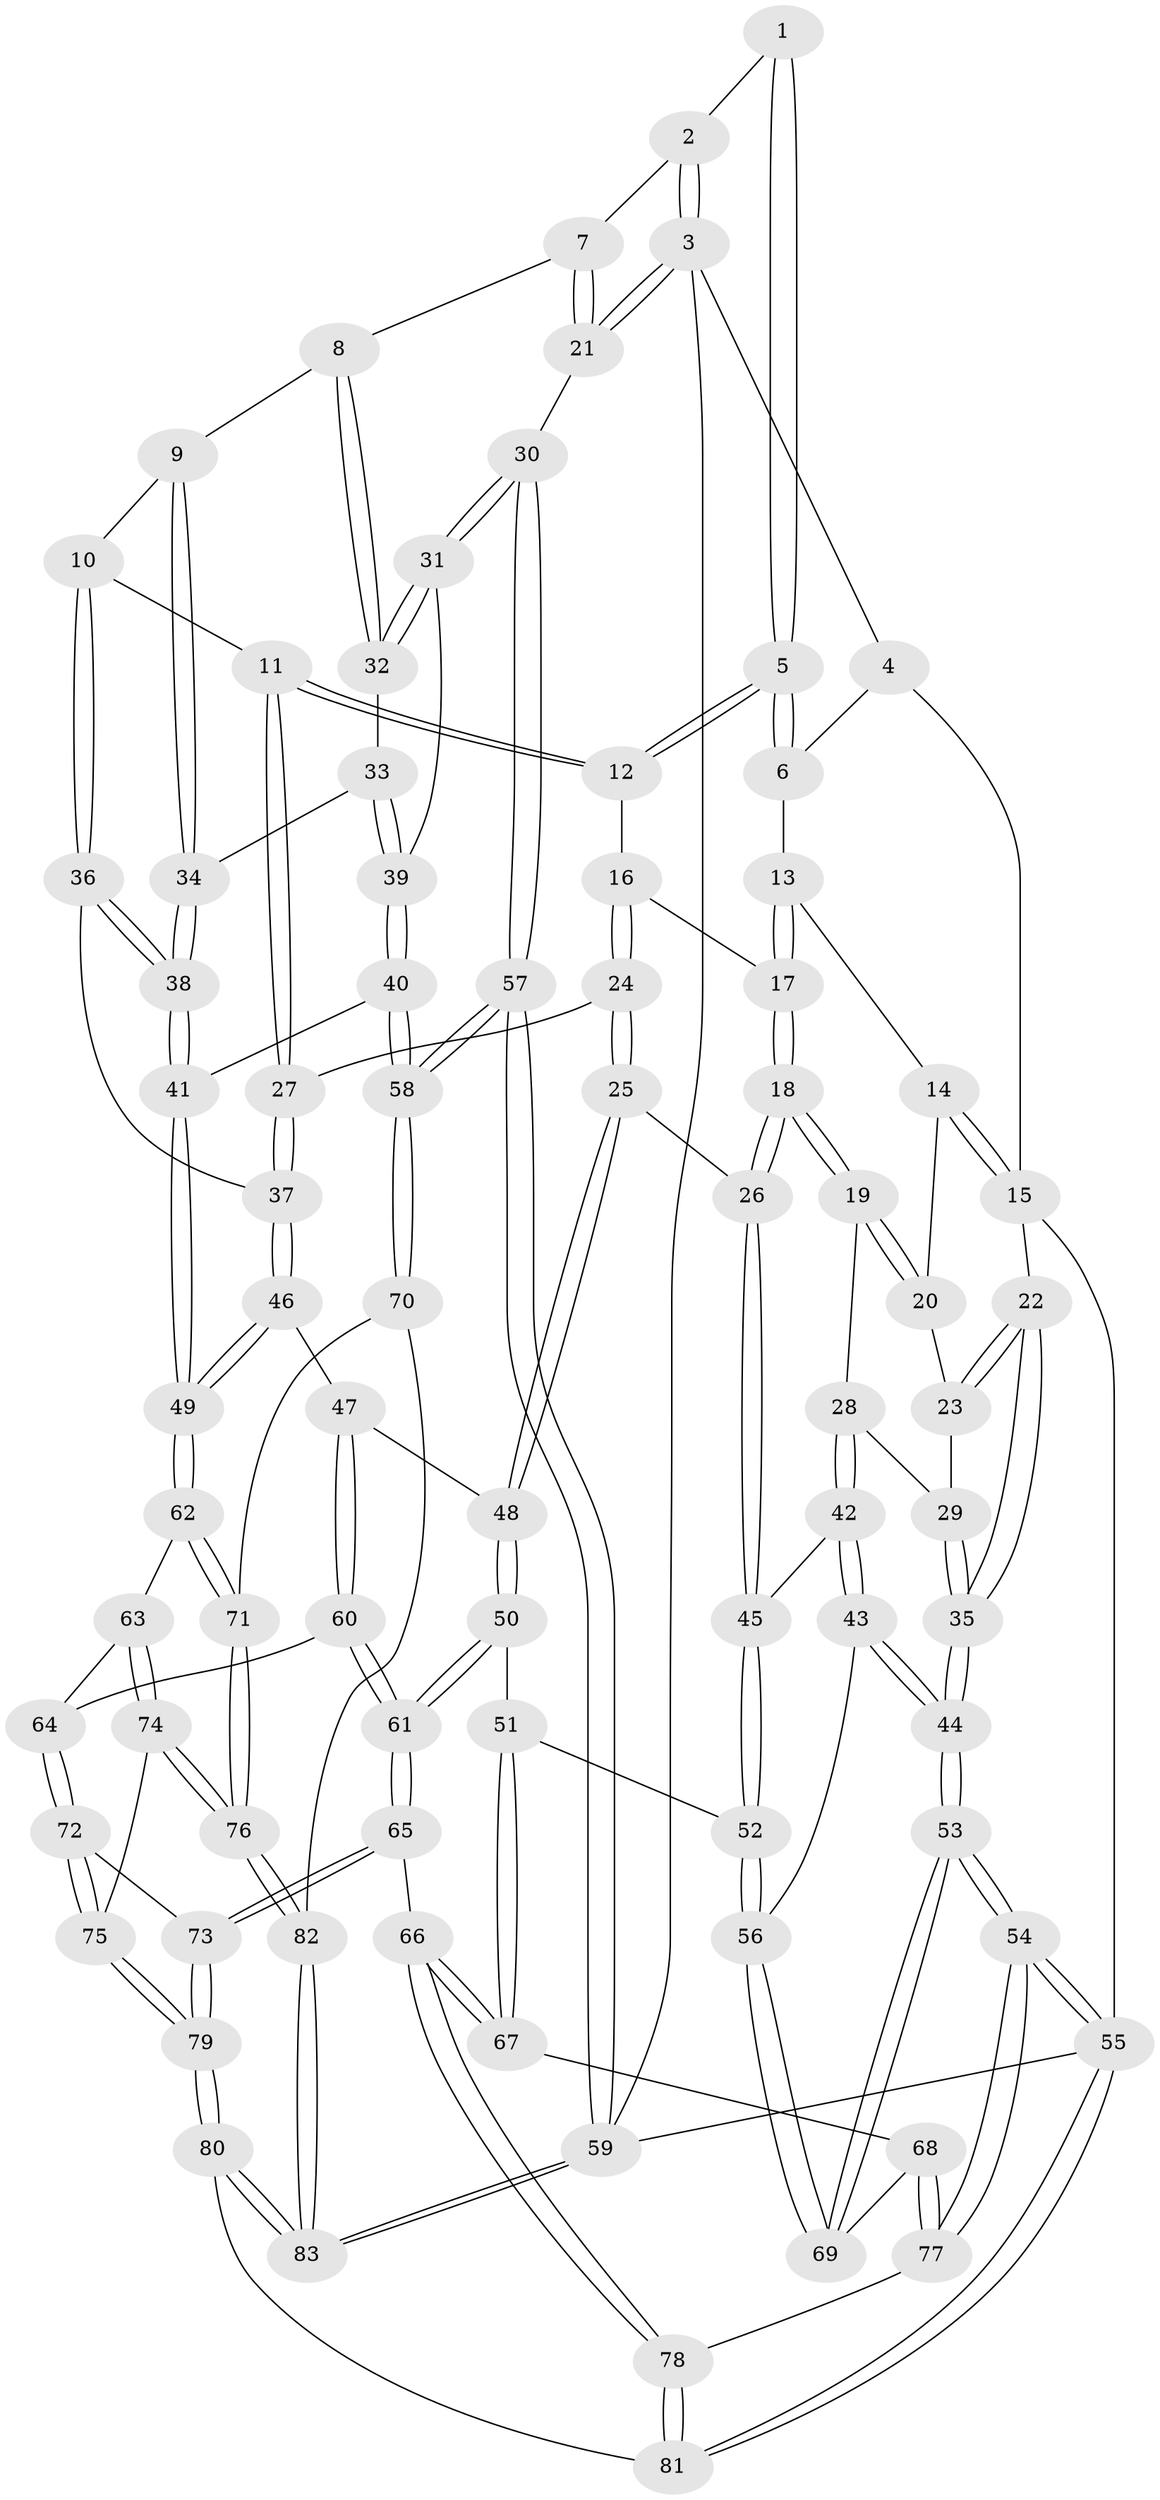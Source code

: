 // coarse degree distribution, {2: 0.19230769230769232, 4: 0.2692307692307692, 3: 0.4230769230769231, 5: 0.11538461538461539}
// Generated by graph-tools (version 1.1) at 2025/54/03/04/25 22:54:14]
// undirected, 83 vertices, 204 edges
graph export_dot {
  node [color=gray90,style=filled];
  1 [pos="+0.7169510006065896+0"];
  2 [pos="+0.8188197754200777+0"];
  3 [pos="+1+0"];
  4 [pos="+0.22684851587761565+0"];
  5 [pos="+0.5861656728626742+0.18817989021424306"];
  6 [pos="+0.22718753147200169+0"];
  7 [pos="+0.8842633947361476+0.23786817827592407"];
  8 [pos="+0.8767810522645444+0.30657396819915533"];
  9 [pos="+0.7954696919706452+0.34257333609001106"];
  10 [pos="+0.7639437422613462+0.3508260848108073"];
  11 [pos="+0.7524562363983478+0.3463549447982747"];
  12 [pos="+0.5858643198501577+0.18949840152885897"];
  13 [pos="+0.21296093636581098+0.07847022521572708"];
  14 [pos="+0.1300824868849754+0.16466978003537314"];
  15 [pos="+0+0.14457461248785547"];
  16 [pos="+0.5360297939192726+0.22889703487668228"];
  17 [pos="+0.3309224631938624+0.21090426663991468"];
  18 [pos="+0.2888943033358041+0.4130918852657922"];
  19 [pos="+0.2506703085785125+0.3995022767078367"];
  20 [pos="+0.12002299662115787+0.2534601144897584"];
  21 [pos="+1+0.011961366785406519"];
  22 [pos="+0+0.3634512835990764"];
  23 [pos="+0.0658821657489663+0.3144725935949285"];
  24 [pos="+0.4659739344067684+0.47211233021181526"];
  25 [pos="+0.36210294397647846+0.49130338773983095"];
  26 [pos="+0.3384620471651411+0.4816955744236551"];
  27 [pos="+0.5192314761904117+0.5029257171938694"];
  28 [pos="+0.09791863976105472+0.4367676792514219"];
  29 [pos="+0.0870849768963893+0.4239879017474232"];
  30 [pos="+1+0.4485758948172594"];
  31 [pos="+1+0.44852863152064093"];
  32 [pos="+1+0.37903603394436275"];
  33 [pos="+0.8840394277698634+0.47320704414245945"];
  34 [pos="+0.8701383618772458+0.4744120267352945"];
  35 [pos="+0+0.43055038809318097"];
  36 [pos="+0.7569985787359137+0.4892947671942652"];
  37 [pos="+0.5314748391520558+0.5175626845415423"];
  38 [pos="+0.802823081423217+0.6152373716453023"];
  39 [pos="+0.9563300673537858+0.5651614858307865"];
  40 [pos="+0.844611513191004+0.6350437778069674"];
  41 [pos="+0.8060490795731944+0.6322484077760555"];
  42 [pos="+0.08201069713633706+0.5428103191135335"];
  43 [pos="+0+0.6099087252585057"];
  44 [pos="+0+0.6081295704284212"];
  45 [pos="+0.16740976445381278+0.5879745183530353"];
  46 [pos="+0.5756165414831055+0.6055344973460364"];
  47 [pos="+0.5490741448707429+0.6685167658997461"];
  48 [pos="+0.35752716723511324+0.6538980862201105"];
  49 [pos="+0.7717024063446782+0.658093010350006"];
  50 [pos="+0.3527666447329658+0.6800884684967712"];
  51 [pos="+0.2463551522389573+0.6928223901890697"];
  52 [pos="+0.1683525869435002+0.684065858076881"];
  53 [pos="+0+0.8639768376860455"];
  54 [pos="+0+0.8750717569842855"];
  55 [pos="+0+1"];
  56 [pos="+0.13156306383814548+0.7455034942969962"];
  57 [pos="+1+0.9567110816668593"];
  58 [pos="+1+0.8778757898982731"];
  59 [pos="+1+1"];
  60 [pos="+0.5356903854958885+0.7221474343665828"];
  61 [pos="+0.38782969616999374+0.7794283356639213"];
  62 [pos="+0.7451336338738251+0.7624429802842397"];
  63 [pos="+0.6493211207033218+0.7907407163637554"];
  64 [pos="+0.5568654378360696+0.7509620129449179"];
  65 [pos="+0.3796870227615731+0.80580337371162"];
  66 [pos="+0.3640138852615389+0.8134979242869497"];
  67 [pos="+0.2664492060593699+0.7650146470560767"];
  68 [pos="+0.1355327862220666+0.769565853461309"];
  69 [pos="+0.13185493816580235+0.7486164673873758"];
  70 [pos="+0.9896706078345325+0.8788604922864892"];
  71 [pos="+0.7640293191267509+0.8084397380800303"];
  72 [pos="+0.5334383235082288+0.8891313916735706"];
  73 [pos="+0.4014356809303186+0.8312489842231362"];
  74 [pos="+0.602908727737689+0.9061963372890061"];
  75 [pos="+0.551558516164474+0.9132624042172828"];
  76 [pos="+0.734086528384915+0.971542666341253"];
  77 [pos="+0.13611601182709301+0.8568730552417694"];
  78 [pos="+0.19690047602465668+0.9462097478212423"];
  79 [pos="+0.4383438761605747+1"];
  80 [pos="+0.42682521795504097+1"];
  81 [pos="+0.20149999883822053+1"];
  82 [pos="+0.7377411746837886+0.9798121927510396"];
  83 [pos="+0.7484237280963717+1"];
  1 -- 2;
  1 -- 5;
  1 -- 5;
  2 -- 3;
  2 -- 3;
  2 -- 7;
  3 -- 4;
  3 -- 21;
  3 -- 21;
  3 -- 59;
  4 -- 6;
  4 -- 15;
  5 -- 6;
  5 -- 6;
  5 -- 12;
  5 -- 12;
  6 -- 13;
  7 -- 8;
  7 -- 21;
  7 -- 21;
  8 -- 9;
  8 -- 32;
  8 -- 32;
  9 -- 10;
  9 -- 34;
  9 -- 34;
  10 -- 11;
  10 -- 36;
  10 -- 36;
  11 -- 12;
  11 -- 12;
  11 -- 27;
  11 -- 27;
  12 -- 16;
  13 -- 14;
  13 -- 17;
  13 -- 17;
  14 -- 15;
  14 -- 15;
  14 -- 20;
  15 -- 22;
  15 -- 55;
  16 -- 17;
  16 -- 24;
  16 -- 24;
  17 -- 18;
  17 -- 18;
  18 -- 19;
  18 -- 19;
  18 -- 26;
  18 -- 26;
  19 -- 20;
  19 -- 20;
  19 -- 28;
  20 -- 23;
  21 -- 30;
  22 -- 23;
  22 -- 23;
  22 -- 35;
  22 -- 35;
  23 -- 29;
  24 -- 25;
  24 -- 25;
  24 -- 27;
  25 -- 26;
  25 -- 48;
  25 -- 48;
  26 -- 45;
  26 -- 45;
  27 -- 37;
  27 -- 37;
  28 -- 29;
  28 -- 42;
  28 -- 42;
  29 -- 35;
  29 -- 35;
  30 -- 31;
  30 -- 31;
  30 -- 57;
  30 -- 57;
  31 -- 32;
  31 -- 32;
  31 -- 39;
  32 -- 33;
  33 -- 34;
  33 -- 39;
  33 -- 39;
  34 -- 38;
  34 -- 38;
  35 -- 44;
  35 -- 44;
  36 -- 37;
  36 -- 38;
  36 -- 38;
  37 -- 46;
  37 -- 46;
  38 -- 41;
  38 -- 41;
  39 -- 40;
  39 -- 40;
  40 -- 41;
  40 -- 58;
  40 -- 58;
  41 -- 49;
  41 -- 49;
  42 -- 43;
  42 -- 43;
  42 -- 45;
  43 -- 44;
  43 -- 44;
  43 -- 56;
  44 -- 53;
  44 -- 53;
  45 -- 52;
  45 -- 52;
  46 -- 47;
  46 -- 49;
  46 -- 49;
  47 -- 48;
  47 -- 60;
  47 -- 60;
  48 -- 50;
  48 -- 50;
  49 -- 62;
  49 -- 62;
  50 -- 51;
  50 -- 61;
  50 -- 61;
  51 -- 52;
  51 -- 67;
  51 -- 67;
  52 -- 56;
  52 -- 56;
  53 -- 54;
  53 -- 54;
  53 -- 69;
  53 -- 69;
  54 -- 55;
  54 -- 55;
  54 -- 77;
  54 -- 77;
  55 -- 81;
  55 -- 81;
  55 -- 59;
  56 -- 69;
  56 -- 69;
  57 -- 58;
  57 -- 58;
  57 -- 59;
  57 -- 59;
  58 -- 70;
  58 -- 70;
  59 -- 83;
  59 -- 83;
  60 -- 61;
  60 -- 61;
  60 -- 64;
  61 -- 65;
  61 -- 65;
  62 -- 63;
  62 -- 71;
  62 -- 71;
  63 -- 64;
  63 -- 74;
  63 -- 74;
  64 -- 72;
  64 -- 72;
  65 -- 66;
  65 -- 73;
  65 -- 73;
  66 -- 67;
  66 -- 67;
  66 -- 78;
  66 -- 78;
  67 -- 68;
  68 -- 69;
  68 -- 77;
  68 -- 77;
  70 -- 71;
  70 -- 82;
  71 -- 76;
  71 -- 76;
  72 -- 73;
  72 -- 75;
  72 -- 75;
  73 -- 79;
  73 -- 79;
  74 -- 75;
  74 -- 76;
  74 -- 76;
  75 -- 79;
  75 -- 79;
  76 -- 82;
  76 -- 82;
  77 -- 78;
  78 -- 81;
  78 -- 81;
  79 -- 80;
  79 -- 80;
  80 -- 81;
  80 -- 83;
  80 -- 83;
  82 -- 83;
  82 -- 83;
}
